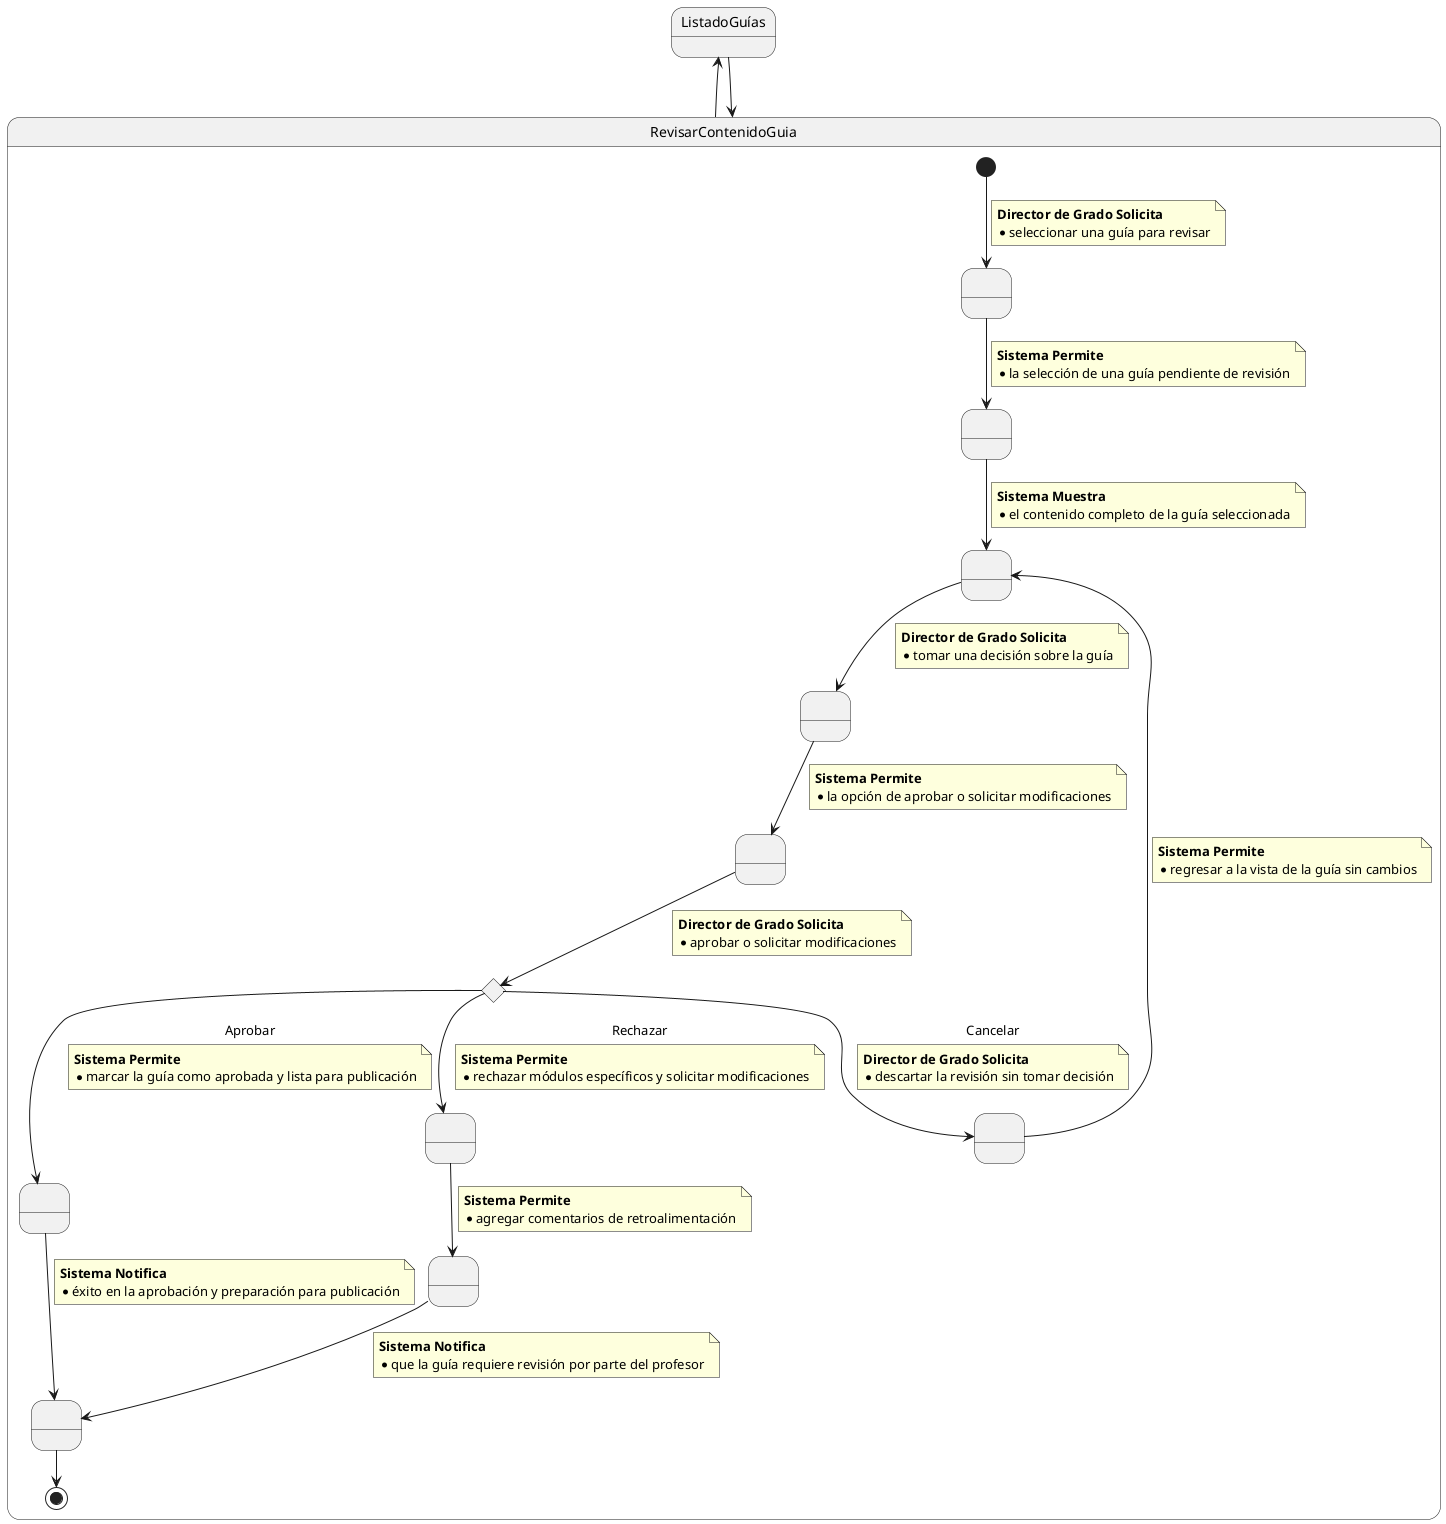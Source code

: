 @startuml
ListadoGuías -up-> RevisarContenidoGuia

state RevisarContenidoGuia {
    state SolicitarGuía as " "
    state PermitirSelección as " "
    state MostrarGuía as " "
    state SolicitarDecisión as " "
    state PermitirDecisión as " "
    state ValidarDecisión <<choice>>
    state AprobarGuía as " "
    state RechazarGuía as " "
    state PermitirRetroalimentación as " "
    state MostrarNotificación as " "
    state PermitirCancelar as " "

    [*] --> SolicitarGuía
    note on link
    <b>Director de Grado Solicita</b>
    * seleccionar una guía para revisar
    end note

    SolicitarGuía --> PermitirSelección
    note on link
    <b>Sistema Permite</b>
    * la selección de una guía pendiente de revisión
    end note

    PermitirSelección --> MostrarGuía
    note on link
    <b>Sistema Muestra</b>
    * el contenido completo de la guía seleccionada
    end note

    MostrarGuía --> SolicitarDecisión
    note on link
    <b>Director de Grado Solicita</b>
    * tomar una decisión sobre la guía
    end note

    SolicitarDecisión --> PermitirDecisión
    note on link
    <b>Sistema Permite</b>
    * la opción de aprobar o solicitar modificaciones
    end note

    PermitirDecisión --> ValidarDecisión
    note on link
    <b>Director de Grado Solicita</b>
    * aprobar o solicitar modificaciones
    end note

    ValidarDecisión --> AprobarGuía : Aprobar
    note on link
    <b>Sistema Permite</b>
    * marcar la guía como aprobada y lista para publicación
    end note

    AprobarGuía --> MostrarNotificación
    note on link
    <b>Sistema Notifica</b>
    * éxito en la aprobación y preparación para publicación
    end note

    ValidarDecisión --> RechazarGuía : Rechazar
    note on link
    <b>Sistema Permite</b>
    * rechazar módulos específicos y solicitar modificaciones
    end note

    RechazarGuía --> PermitirRetroalimentación
    note on link
    <b>Sistema Permite</b>
    * agregar comentarios de retroalimentación
    end note

    PermitirRetroalimentación --> MostrarNotificación
    note on link
    <b>Sistema Notifica</b>
    * que la guía requiere revisión por parte del profesor
    end note

    MostrarNotificación --> [*]

    ValidarDecisión --> PermitirCancelar : Cancelar
    note on link
    <b>Director de Grado Solicita</b>
    * descartar la revisión sin tomar decisión
    end note

    PermitirCancelar --> MostrarGuía
    note on link
    <b>Sistema Permite</b>
    * regresar a la vista de la guía sin cambios
    end note
}

RevisarContenidoGuia -up-> ListadoGuías
@enduml
